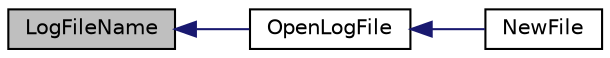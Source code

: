 digraph "LogFileName"
{
 // INTERACTIVE_SVG=YES
  edge [fontname="Helvetica",fontsize="10",labelfontname="Helvetica",labelfontsize="10"];
  node [fontname="Helvetica",fontsize="10",shape=record];
  rankdir="LR";
  Node102 [label="LogFileName",height=0.2,width=0.4,color="black", fillcolor="grey75", style="filled", fontcolor="black"];
  Node102 -> Node103 [dir="back",color="midnightblue",fontsize="10",style="solid",fontname="Helvetica"];
  Node103 [label="OpenLogFile",height=0.2,width=0.4,color="black", fillcolor="white", style="filled",URL="$zephyr_8c.html#af8b73dc85a9b8da6978eac659ec8531b"];
  Node103 -> Node104 [dir="back",color="midnightblue",fontsize="10",style="solid",fontname="Helvetica"];
  Node104 [label="NewFile",height=0.2,width=0.4,color="black", fillcolor="white", style="filled",URL="$zephyr_8c.html#a5366f78d45883b7ad5934d6910efa6c5"];
}

